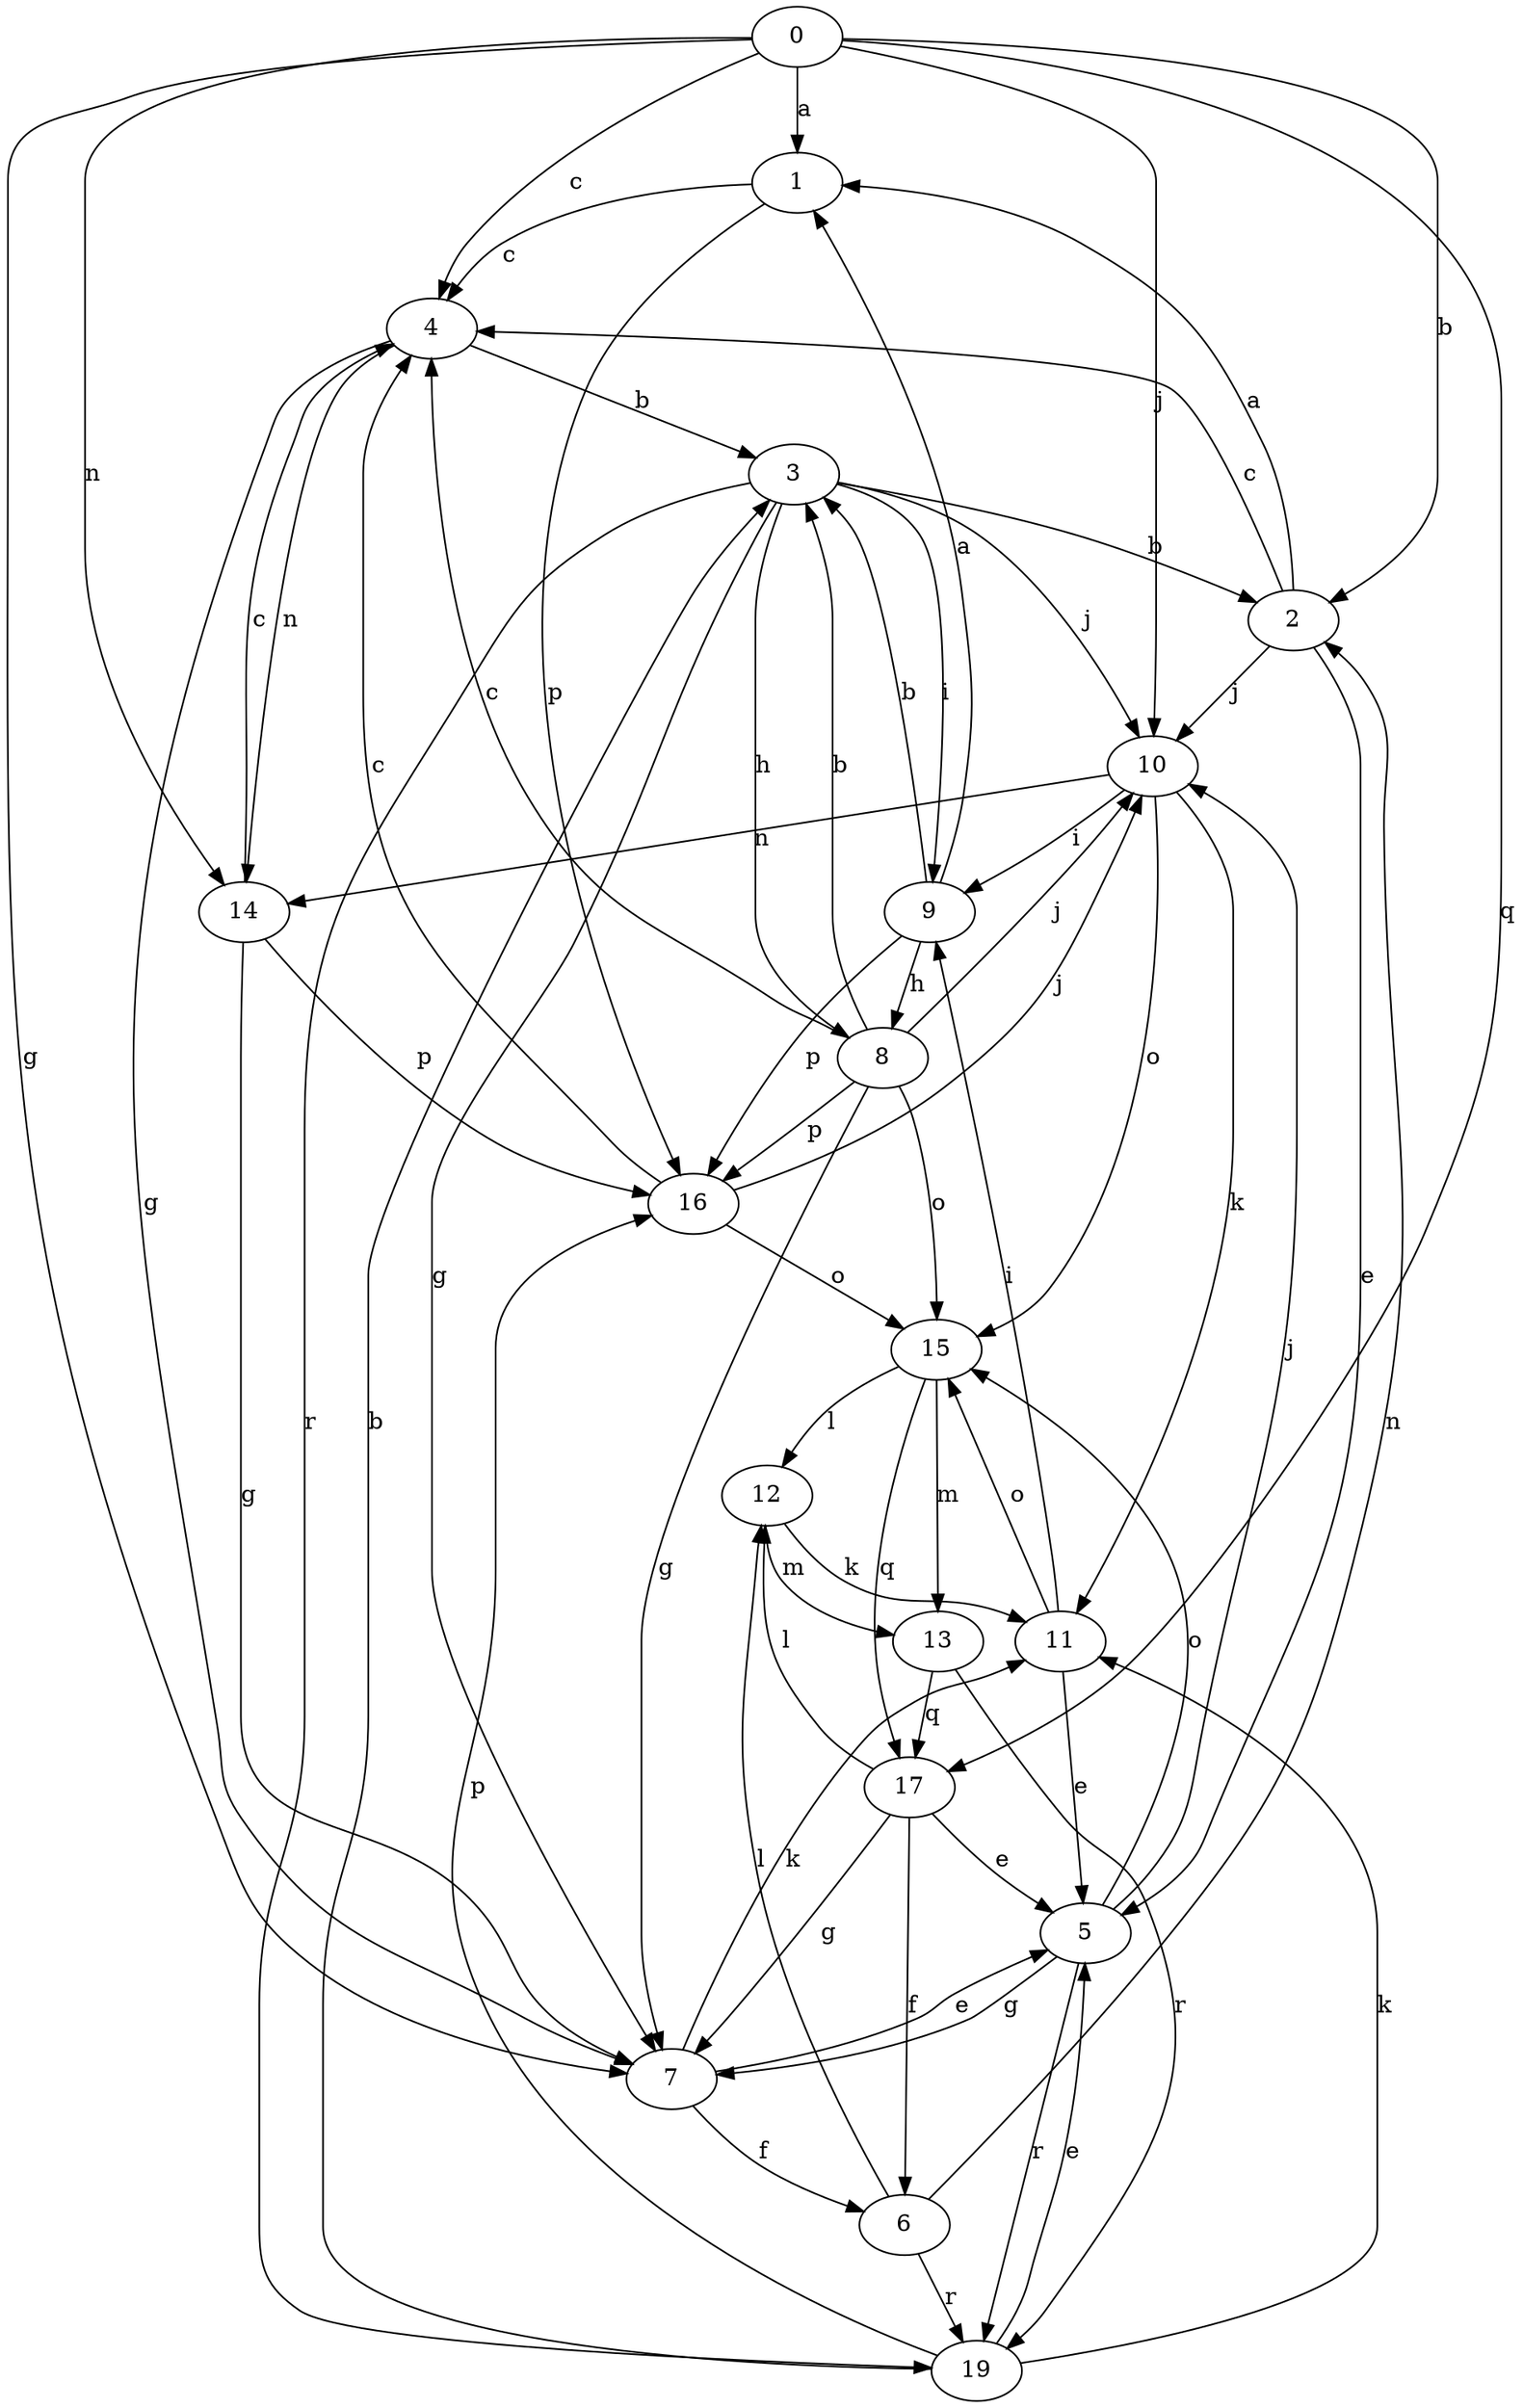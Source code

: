 strict digraph  {
1;
2;
3;
4;
0;
5;
6;
7;
8;
9;
10;
11;
12;
13;
14;
15;
16;
17;
19;
1 -> 4  [label=c];
1 -> 16  [label=p];
2 -> 1  [label=a];
2 -> 4  [label=c];
2 -> 5  [label=e];
2 -> 10  [label=j];
3 -> 2  [label=b];
3 -> 7  [label=g];
3 -> 8  [label=h];
3 -> 9  [label=i];
3 -> 10  [label=j];
3 -> 19  [label=r];
4 -> 3  [label=b];
4 -> 7  [label=g];
4 -> 14  [label=n];
0 -> 1  [label=a];
0 -> 2  [label=b];
0 -> 4  [label=c];
0 -> 7  [label=g];
0 -> 10  [label=j];
0 -> 14  [label=n];
0 -> 17  [label=q];
5 -> 7  [label=g];
5 -> 10  [label=j];
5 -> 15  [label=o];
5 -> 19  [label=r];
6 -> 12  [label=l];
6 -> 19  [label=r];
6 -> 2  [label=n];
7 -> 5  [label=e];
7 -> 6  [label=f];
7 -> 11  [label=k];
8 -> 3  [label=b];
8 -> 4  [label=c];
8 -> 7  [label=g];
8 -> 10  [label=j];
8 -> 15  [label=o];
8 -> 16  [label=p];
9 -> 1  [label=a];
9 -> 3  [label=b];
9 -> 8  [label=h];
9 -> 16  [label=p];
10 -> 9  [label=i];
10 -> 11  [label=k];
10 -> 14  [label=n];
10 -> 15  [label=o];
11 -> 5  [label=e];
11 -> 9  [label=i];
11 -> 15  [label=o];
12 -> 11  [label=k];
12 -> 13  [label=m];
13 -> 17  [label=q];
13 -> 19  [label=r];
14 -> 4  [label=c];
14 -> 7  [label=g];
14 -> 16  [label=p];
15 -> 12  [label=l];
15 -> 13  [label=m];
15 -> 17  [label=q];
16 -> 4  [label=c];
16 -> 10  [label=j];
16 -> 15  [label=o];
17 -> 5  [label=e];
17 -> 6  [label=f];
17 -> 7  [label=g];
17 -> 12  [label=l];
19 -> 3  [label=b];
19 -> 5  [label=e];
19 -> 11  [label=k];
19 -> 16  [label=p];
}
